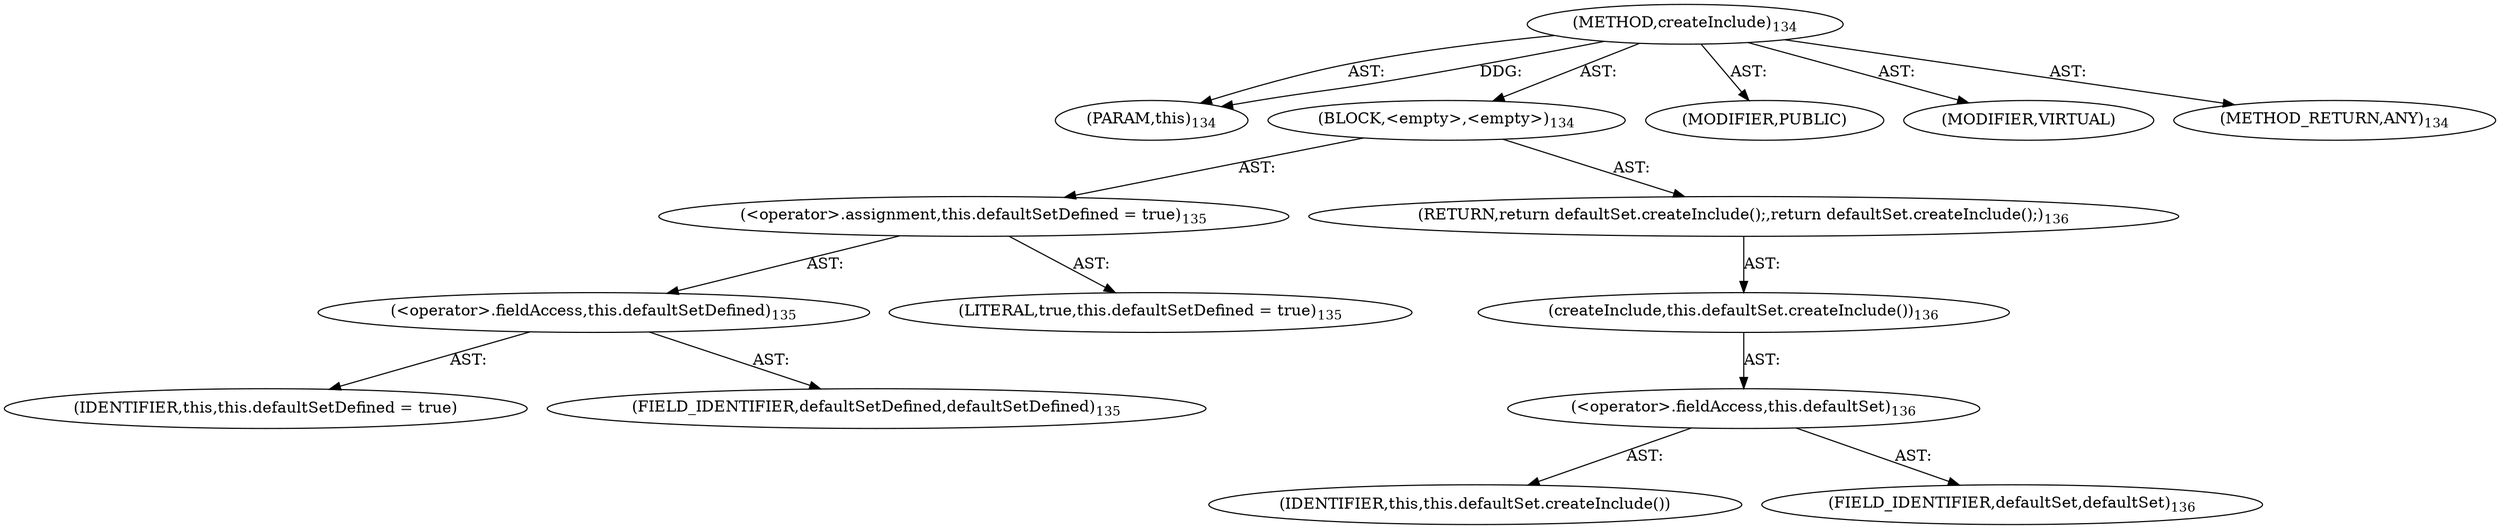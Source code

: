 digraph "createInclude" {  
"111669149701" [label = <(METHOD,createInclude)<SUB>134</SUB>> ]
"115964117007" [label = <(PARAM,this)<SUB>134</SUB>> ]
"25769803781" [label = <(BLOCK,&lt;empty&gt;,&lt;empty&gt;)<SUB>134</SUB>> ]
"30064771098" [label = <(&lt;operator&gt;.assignment,this.defaultSetDefined = true)<SUB>135</SUB>> ]
"30064771099" [label = <(&lt;operator&gt;.fieldAccess,this.defaultSetDefined)<SUB>135</SUB>> ]
"68719476777" [label = <(IDENTIFIER,this,this.defaultSetDefined = true)> ]
"55834574855" [label = <(FIELD_IDENTIFIER,defaultSetDefined,defaultSetDefined)<SUB>135</SUB>> ]
"90194313222" [label = <(LITERAL,true,this.defaultSetDefined = true)<SUB>135</SUB>> ]
"146028888064" [label = <(RETURN,return defaultSet.createInclude();,return defaultSet.createInclude();)<SUB>136</SUB>> ]
"30064771100" [label = <(createInclude,this.defaultSet.createInclude())<SUB>136</SUB>> ]
"30064771101" [label = <(&lt;operator&gt;.fieldAccess,this.defaultSet)<SUB>136</SUB>> ]
"68719476778" [label = <(IDENTIFIER,this,this.defaultSet.createInclude())> ]
"55834574856" [label = <(FIELD_IDENTIFIER,defaultSet,defaultSet)<SUB>136</SUB>> ]
"133143986189" [label = <(MODIFIER,PUBLIC)> ]
"133143986190" [label = <(MODIFIER,VIRTUAL)> ]
"128849018885" [label = <(METHOD_RETURN,ANY)<SUB>134</SUB>> ]
  "111669149701" -> "115964117007"  [ label = "AST: "] 
  "111669149701" -> "25769803781"  [ label = "AST: "] 
  "111669149701" -> "133143986189"  [ label = "AST: "] 
  "111669149701" -> "133143986190"  [ label = "AST: "] 
  "111669149701" -> "128849018885"  [ label = "AST: "] 
  "25769803781" -> "30064771098"  [ label = "AST: "] 
  "25769803781" -> "146028888064"  [ label = "AST: "] 
  "30064771098" -> "30064771099"  [ label = "AST: "] 
  "30064771098" -> "90194313222"  [ label = "AST: "] 
  "30064771099" -> "68719476777"  [ label = "AST: "] 
  "30064771099" -> "55834574855"  [ label = "AST: "] 
  "146028888064" -> "30064771100"  [ label = "AST: "] 
  "30064771100" -> "30064771101"  [ label = "AST: "] 
  "30064771101" -> "68719476778"  [ label = "AST: "] 
  "30064771101" -> "55834574856"  [ label = "AST: "] 
  "111669149701" -> "115964117007"  [ label = "DDG: "] 
}
